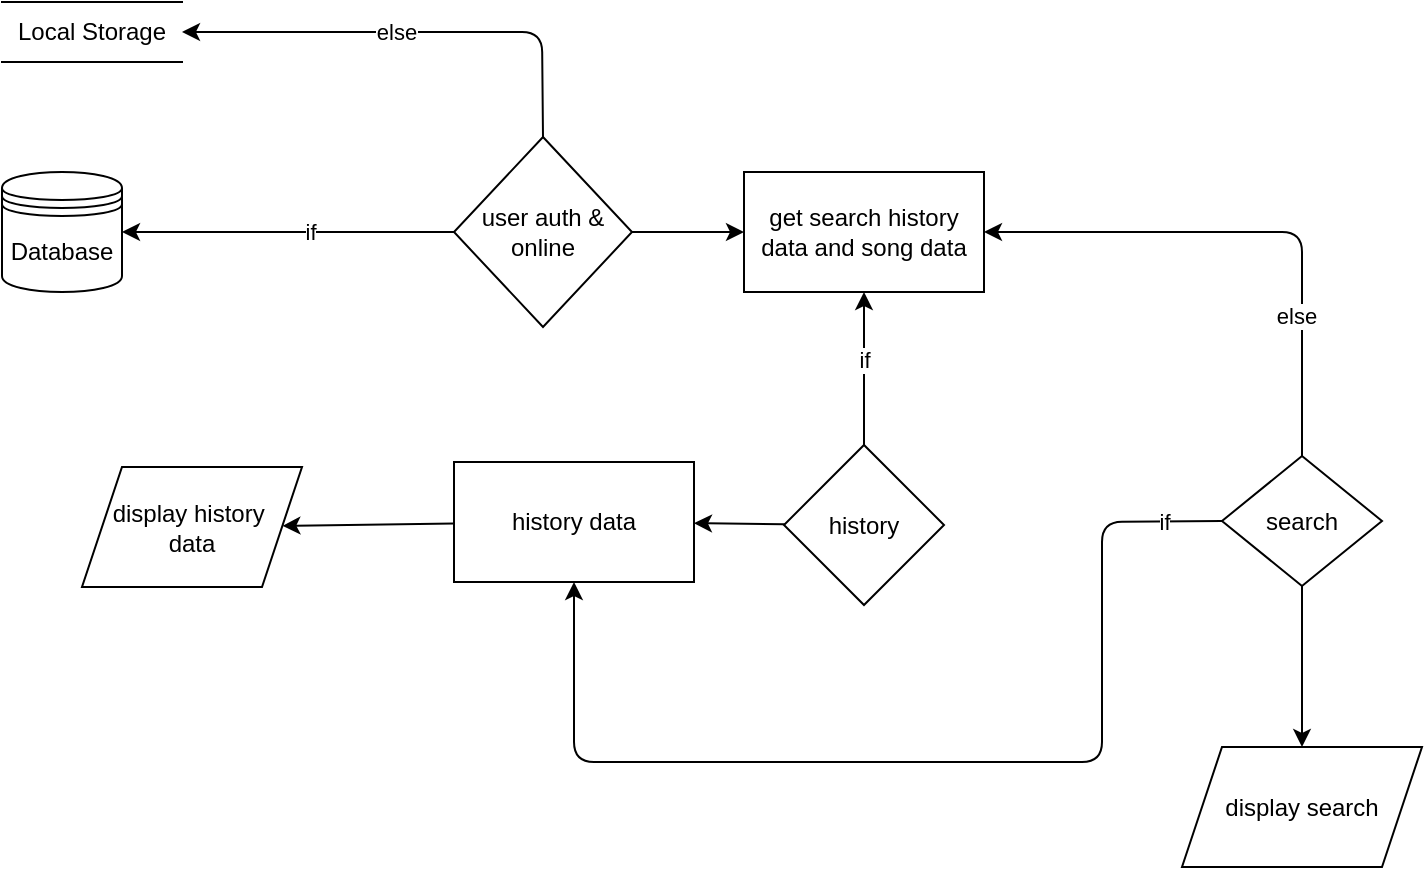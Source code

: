 <mxfile>
    <diagram id="SM7eFkrVxsZQJw15z6ec" name="Page-1">
        <mxGraphModel dx="1002" dy="611" grid="1" gridSize="10" guides="1" tooltips="1" connect="1" arrows="1" fold="1" page="1" pageScale="1" pageWidth="1200" pageHeight="1600" math="0" shadow="0">
            <root>
                <mxCell id="0"/>
                <mxCell id="1" parent="0"/>
                <mxCell id="14" style="edgeStyle=none;html=1;exitX=0;exitY=0.5;exitDx=0;exitDy=0;entryX=1;entryY=0.5;entryDx=0;entryDy=0;" edge="1" parent="1" source="11" target="3">
                    <mxGeometry relative="1" as="geometry"/>
                </mxCell>
                <mxCell id="16" value="if" style="edgeLabel;html=1;align=center;verticalAlign=middle;resizable=0;points=[];" vertex="1" connectable="0" parent="14">
                    <mxGeometry x="-0.134" relative="1" as="geometry">
                        <mxPoint as="offset"/>
                    </mxGeometry>
                </mxCell>
                <mxCell id="3" value="Database" style="shape=datastore;whiteSpace=wrap;html=1;" vertex="1" parent="1">
                    <mxGeometry x="90" y="225" width="60" height="60" as="geometry"/>
                </mxCell>
                <mxCell id="13" style="edgeStyle=none;html=1;exitX=0.5;exitY=0;exitDx=0;exitDy=0;entryX=1;entryY=0.5;entryDx=0;entryDy=0;" edge="1" parent="1" source="11" target="10">
                    <mxGeometry relative="1" as="geometry">
                        <Array as="points">
                            <mxPoint x="360" y="155"/>
                        </Array>
                    </mxGeometry>
                </mxCell>
                <mxCell id="15" value="else" style="edgeLabel;html=1;align=center;verticalAlign=middle;resizable=0;points=[];" vertex="1" connectable="0" parent="13">
                    <mxGeometry x="-0.464" y="1" relative="1" as="geometry">
                        <mxPoint x="-63" y="-1" as="offset"/>
                    </mxGeometry>
                </mxCell>
                <mxCell id="10" value="Local Storage" style="html=1;dashed=0;whiteSpace=wrap;shape=partialRectangle;right=0;left=0;" vertex="1" parent="1">
                    <mxGeometry x="90" y="140" width="90" height="30" as="geometry"/>
                </mxCell>
                <mxCell id="18" value="" style="edgeStyle=none;html=1;" edge="1" parent="1" source="11" target="17">
                    <mxGeometry relative="1" as="geometry"/>
                </mxCell>
                <mxCell id="11" value="user auth &amp;amp; online" style="rhombus;whiteSpace=wrap;html=1;" vertex="1" parent="1">
                    <mxGeometry x="316" y="207.5" width="89" height="95" as="geometry"/>
                </mxCell>
                <mxCell id="41" value="" style="edgeStyle=none;html=1;" edge="1" parent="1" source="21" target="17">
                    <mxGeometry relative="1" as="geometry"/>
                </mxCell>
                <mxCell id="42" value="if" style="edgeLabel;html=1;align=center;verticalAlign=middle;resizable=0;points=[];" vertex="1" connectable="0" parent="41">
                    <mxGeometry x="0.131" y="-2" relative="1" as="geometry">
                        <mxPoint x="-2" y="1" as="offset"/>
                    </mxGeometry>
                </mxCell>
                <mxCell id="17" value="get search history data and song data" style="rounded=1;whiteSpace=wrap;html=1;arcSize=0;" vertex="1" parent="1">
                    <mxGeometry x="461" y="225" width="120" height="60" as="geometry"/>
                </mxCell>
                <mxCell id="47" value="" style="edgeStyle=none;html=1;" edge="1" parent="1" source="21" target="39">
                    <mxGeometry relative="1" as="geometry"/>
                </mxCell>
                <mxCell id="21" value="history" style="rhombus;whiteSpace=wrap;html=1;rounded=1;arcSize=0;" vertex="1" parent="1">
                    <mxGeometry x="481" y="361.5" width="80" height="80" as="geometry"/>
                </mxCell>
                <mxCell id="26" value="display history&amp;nbsp;&lt;div&gt;data&lt;/div&gt;" style="shape=parallelogram;perimeter=parallelogramPerimeter;whiteSpace=wrap;html=1;fixedSize=1;rounded=1;arcSize=0;" vertex="1" parent="1">
                    <mxGeometry x="130" y="372.5" width="110" height="60" as="geometry"/>
                </mxCell>
                <mxCell id="34" style="edgeStyle=none;html=1;entryX=1;entryY=0.5;entryDx=0;entryDy=0;" edge="1" parent="1" source="29" target="17">
                    <mxGeometry relative="1" as="geometry">
                        <Array as="points">
                            <mxPoint x="740" y="255"/>
                        </Array>
                    </mxGeometry>
                </mxCell>
                <mxCell id="35" value="else" style="edgeLabel;html=1;align=center;verticalAlign=middle;resizable=0;points=[];" vertex="1" connectable="0" parent="34">
                    <mxGeometry x="-0.48" y="3" relative="1" as="geometry">
                        <mxPoint as="offset"/>
                    </mxGeometry>
                </mxCell>
                <mxCell id="37" value="" style="edgeStyle=none;html=1;" edge="1" parent="1" source="29" target="36">
                    <mxGeometry relative="1" as="geometry"/>
                </mxCell>
                <mxCell id="43" style="edgeStyle=none;html=1;entryX=0.5;entryY=1;entryDx=0;entryDy=0;exitX=0;exitY=0.5;exitDx=0;exitDy=0;" edge="1" parent="1" source="29" target="39">
                    <mxGeometry relative="1" as="geometry">
                        <mxPoint x="670" y="420" as="sourcePoint"/>
                        <Array as="points">
                            <mxPoint x="640" y="400"/>
                            <mxPoint x="640" y="520"/>
                            <mxPoint x="376" y="520"/>
                        </Array>
                    </mxGeometry>
                </mxCell>
                <mxCell id="46" value="if" style="edgeLabel;html=1;align=center;verticalAlign=middle;resizable=0;points=[];" vertex="1" connectable="0" parent="43">
                    <mxGeometry x="-0.889" relative="1" as="geometry">
                        <mxPoint as="offset"/>
                    </mxGeometry>
                </mxCell>
                <mxCell id="29" value="search" style="shape=rhombus;html=1;dashed=0;whiteSpace=wrap;perimeter=rhombusPerimeter;" vertex="1" parent="1">
                    <mxGeometry x="700" y="367" width="80" height="65" as="geometry"/>
                </mxCell>
                <mxCell id="36" value="display search" style="shape=parallelogram;perimeter=parallelogramPerimeter;whiteSpace=wrap;html=1;fixedSize=1;dashed=0;" vertex="1" parent="1">
                    <mxGeometry x="680" y="512.5" width="120" height="60" as="geometry"/>
                </mxCell>
                <mxCell id="44" value="" style="edgeStyle=none;html=1;" edge="1" parent="1" source="39" target="26">
                    <mxGeometry relative="1" as="geometry"/>
                </mxCell>
                <mxCell id="39" value="history data" style="rounded=1;whiteSpace=wrap;html=1;arcSize=0;" vertex="1" parent="1">
                    <mxGeometry x="316" y="370" width="120" height="60" as="geometry"/>
                </mxCell>
            </root>
        </mxGraphModel>
    </diagram>
</mxfile>